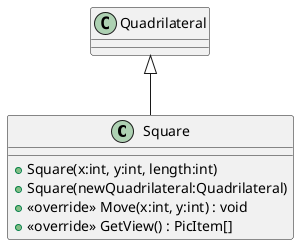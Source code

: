 @startuml
class Square {
    + Square(x:int, y:int, length:int)
    + Square(newQuadrilateral:Quadrilateral)
    + <<override>> Move(x:int, y:int) : void
    + <<override>> GetView() : PicItem[]
}
Quadrilateral <|-- Square
@enduml
